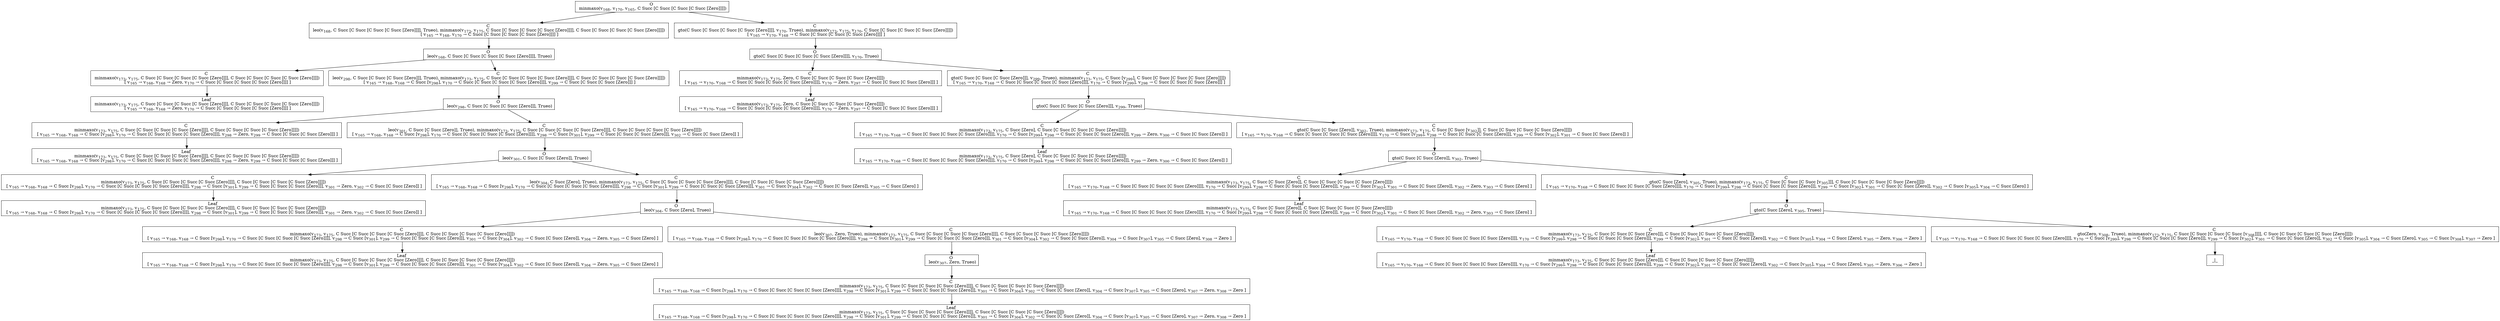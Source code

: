 digraph {
    graph [rankdir=TB
          ,bgcolor=transparent];
    node [shape=box
         ,fillcolor=white
         ,style=filled];
    0 [label=<O <BR/> minmaxo(v<SUB>168</SUB>, v<SUB>170</SUB>, v<SUB>165</SUB>, C Succ [C Succ [C Succ [C Succ [Zero]]]])>];
    1 [label=<C <BR/> leo(v<SUB>168</SUB>, C Succ [C Succ [C Succ [C Succ [Zero]]]], Trueo), minmaxo(v<SUB>173</SUB>, v<SUB>175</SUB>, C Succ [C Succ [C Succ [C Succ [Zero]]]], C Succ [C Succ [C Succ [C Succ [Zero]]]]) <BR/>  [ v<SUB>165</SUB> &rarr; v<SUB>168</SUB>, v<SUB>170</SUB> &rarr; C Succ [C Succ [C Succ [C Succ [Zero]]]] ] >];
    2 [label=<C <BR/> gto(C Succ [C Succ [C Succ [C Succ [Zero]]]], v<SUB>170</SUB>, Trueo), minmaxo(v<SUB>173</SUB>, v<SUB>175</SUB>, v<SUB>170</SUB>, C Succ [C Succ [C Succ [C Succ [Zero]]]]) <BR/>  [ v<SUB>165</SUB> &rarr; v<SUB>170</SUB>, v<SUB>168</SUB> &rarr; C Succ [C Succ [C Succ [C Succ [Zero]]]] ] >];
    3 [label=<O <BR/> leo(v<SUB>168</SUB>, C Succ [C Succ [C Succ [C Succ [Zero]]]], Trueo)>];
    4 [label=<C <BR/> minmaxo(v<SUB>173</SUB>, v<SUB>175</SUB>, C Succ [C Succ [C Succ [C Succ [Zero]]]], C Succ [C Succ [C Succ [C Succ [Zero]]]]) <BR/>  [ v<SUB>165</SUB> &rarr; v<SUB>168</SUB>, v<SUB>168</SUB> &rarr; Zero, v<SUB>170</SUB> &rarr; C Succ [C Succ [C Succ [C Succ [Zero]]]] ] >];
    5 [label=<C <BR/> leo(v<SUB>298</SUB>, C Succ [C Succ [C Succ [Zero]]], Trueo), minmaxo(v<SUB>173</SUB>, v<SUB>175</SUB>, C Succ [C Succ [C Succ [C Succ [Zero]]]], C Succ [C Succ [C Succ [C Succ [Zero]]]]) <BR/>  [ v<SUB>165</SUB> &rarr; v<SUB>168</SUB>, v<SUB>168</SUB> &rarr; C Succ [v<SUB>298</SUB>], v<SUB>170</SUB> &rarr; C Succ [C Succ [C Succ [C Succ [Zero]]]], v<SUB>299</SUB> &rarr; C Succ [C Succ [C Succ [Zero]]] ] >];
    6 [label=<Leaf <BR/> minmaxo(v<SUB>173</SUB>, v<SUB>175</SUB>, C Succ [C Succ [C Succ [C Succ [Zero]]]], C Succ [C Succ [C Succ [C Succ [Zero]]]]) <BR/>  [ v<SUB>165</SUB> &rarr; v<SUB>168</SUB>, v<SUB>168</SUB> &rarr; Zero, v<SUB>170</SUB> &rarr; C Succ [C Succ [C Succ [C Succ [Zero]]]] ] >];
    7 [label=<O <BR/> leo(v<SUB>298</SUB>, C Succ [C Succ [C Succ [Zero]]], Trueo)>];
    8 [label=<C <BR/> minmaxo(v<SUB>173</SUB>, v<SUB>175</SUB>, C Succ [C Succ [C Succ [C Succ [Zero]]]], C Succ [C Succ [C Succ [C Succ [Zero]]]]) <BR/>  [ v<SUB>165</SUB> &rarr; v<SUB>168</SUB>, v<SUB>168</SUB> &rarr; C Succ [v<SUB>298</SUB>], v<SUB>170</SUB> &rarr; C Succ [C Succ [C Succ [C Succ [Zero]]]], v<SUB>298</SUB> &rarr; Zero, v<SUB>299</SUB> &rarr; C Succ [C Succ [C Succ [Zero]]] ] >];
    9 [label=<C <BR/> leo(v<SUB>301</SUB>, C Succ [C Succ [Zero]], Trueo), minmaxo(v<SUB>173</SUB>, v<SUB>175</SUB>, C Succ [C Succ [C Succ [C Succ [Zero]]]], C Succ [C Succ [C Succ [C Succ [Zero]]]]) <BR/>  [ v<SUB>165</SUB> &rarr; v<SUB>168</SUB>, v<SUB>168</SUB> &rarr; C Succ [v<SUB>298</SUB>], v<SUB>170</SUB> &rarr; C Succ [C Succ [C Succ [C Succ [Zero]]]], v<SUB>298</SUB> &rarr; C Succ [v<SUB>301</SUB>], v<SUB>299</SUB> &rarr; C Succ [C Succ [C Succ [Zero]]], v<SUB>302</SUB> &rarr; C Succ [C Succ [Zero]] ] >];
    10 [label=<Leaf <BR/> minmaxo(v<SUB>173</SUB>, v<SUB>175</SUB>, C Succ [C Succ [C Succ [C Succ [Zero]]]], C Succ [C Succ [C Succ [C Succ [Zero]]]]) <BR/>  [ v<SUB>165</SUB> &rarr; v<SUB>168</SUB>, v<SUB>168</SUB> &rarr; C Succ [v<SUB>298</SUB>], v<SUB>170</SUB> &rarr; C Succ [C Succ [C Succ [C Succ [Zero]]]], v<SUB>298</SUB> &rarr; Zero, v<SUB>299</SUB> &rarr; C Succ [C Succ [C Succ [Zero]]] ] >];
    11 [label=<O <BR/> leo(v<SUB>301</SUB>, C Succ [C Succ [Zero]], Trueo)>];
    12 [label=<C <BR/> minmaxo(v<SUB>173</SUB>, v<SUB>175</SUB>, C Succ [C Succ [C Succ [C Succ [Zero]]]], C Succ [C Succ [C Succ [C Succ [Zero]]]]) <BR/>  [ v<SUB>165</SUB> &rarr; v<SUB>168</SUB>, v<SUB>168</SUB> &rarr; C Succ [v<SUB>298</SUB>], v<SUB>170</SUB> &rarr; C Succ [C Succ [C Succ [C Succ [Zero]]]], v<SUB>298</SUB> &rarr; C Succ [v<SUB>301</SUB>], v<SUB>299</SUB> &rarr; C Succ [C Succ [C Succ [Zero]]], v<SUB>301</SUB> &rarr; Zero, v<SUB>302</SUB> &rarr; C Succ [C Succ [Zero]] ] >];
    13 [label=<C <BR/> leo(v<SUB>304</SUB>, C Succ [Zero], Trueo), minmaxo(v<SUB>173</SUB>, v<SUB>175</SUB>, C Succ [C Succ [C Succ [C Succ [Zero]]]], C Succ [C Succ [C Succ [C Succ [Zero]]]]) <BR/>  [ v<SUB>165</SUB> &rarr; v<SUB>168</SUB>, v<SUB>168</SUB> &rarr; C Succ [v<SUB>298</SUB>], v<SUB>170</SUB> &rarr; C Succ [C Succ [C Succ [C Succ [Zero]]]], v<SUB>298</SUB> &rarr; C Succ [v<SUB>301</SUB>], v<SUB>299</SUB> &rarr; C Succ [C Succ [C Succ [Zero]]], v<SUB>301</SUB> &rarr; C Succ [v<SUB>304</SUB>], v<SUB>302</SUB> &rarr; C Succ [C Succ [Zero]], v<SUB>305</SUB> &rarr; C Succ [Zero] ] >];
    14 [label=<Leaf <BR/> minmaxo(v<SUB>173</SUB>, v<SUB>175</SUB>, C Succ [C Succ [C Succ [C Succ [Zero]]]], C Succ [C Succ [C Succ [C Succ [Zero]]]]) <BR/>  [ v<SUB>165</SUB> &rarr; v<SUB>168</SUB>, v<SUB>168</SUB> &rarr; C Succ [v<SUB>298</SUB>], v<SUB>170</SUB> &rarr; C Succ [C Succ [C Succ [C Succ [Zero]]]], v<SUB>298</SUB> &rarr; C Succ [v<SUB>301</SUB>], v<SUB>299</SUB> &rarr; C Succ [C Succ [C Succ [Zero]]], v<SUB>301</SUB> &rarr; Zero, v<SUB>302</SUB> &rarr; C Succ [C Succ [Zero]] ] >];
    15 [label=<O <BR/> leo(v<SUB>304</SUB>, C Succ [Zero], Trueo)>];
    16 [label=<C <BR/> minmaxo(v<SUB>173</SUB>, v<SUB>175</SUB>, C Succ [C Succ [C Succ [C Succ [Zero]]]], C Succ [C Succ [C Succ [C Succ [Zero]]]]) <BR/>  [ v<SUB>165</SUB> &rarr; v<SUB>168</SUB>, v<SUB>168</SUB> &rarr; C Succ [v<SUB>298</SUB>], v<SUB>170</SUB> &rarr; C Succ [C Succ [C Succ [C Succ [Zero]]]], v<SUB>298</SUB> &rarr; C Succ [v<SUB>301</SUB>], v<SUB>299</SUB> &rarr; C Succ [C Succ [C Succ [Zero]]], v<SUB>301</SUB> &rarr; C Succ [v<SUB>304</SUB>], v<SUB>302</SUB> &rarr; C Succ [C Succ [Zero]], v<SUB>304</SUB> &rarr; Zero, v<SUB>305</SUB> &rarr; C Succ [Zero] ] >];
    17 [label=<C <BR/> leo(v<SUB>307</SUB>, Zero, Trueo), minmaxo(v<SUB>173</SUB>, v<SUB>175</SUB>, C Succ [C Succ [C Succ [C Succ [Zero]]]], C Succ [C Succ [C Succ [C Succ [Zero]]]]) <BR/>  [ v<SUB>165</SUB> &rarr; v<SUB>168</SUB>, v<SUB>168</SUB> &rarr; C Succ [v<SUB>298</SUB>], v<SUB>170</SUB> &rarr; C Succ [C Succ [C Succ [C Succ [Zero]]]], v<SUB>298</SUB> &rarr; C Succ [v<SUB>301</SUB>], v<SUB>299</SUB> &rarr; C Succ [C Succ [C Succ [Zero]]], v<SUB>301</SUB> &rarr; C Succ [v<SUB>304</SUB>], v<SUB>302</SUB> &rarr; C Succ [C Succ [Zero]], v<SUB>304</SUB> &rarr; C Succ [v<SUB>307</SUB>], v<SUB>305</SUB> &rarr; C Succ [Zero], v<SUB>308</SUB> &rarr; Zero ] >];
    18 [label=<Leaf <BR/> minmaxo(v<SUB>173</SUB>, v<SUB>175</SUB>, C Succ [C Succ [C Succ [C Succ [Zero]]]], C Succ [C Succ [C Succ [C Succ [Zero]]]]) <BR/>  [ v<SUB>165</SUB> &rarr; v<SUB>168</SUB>, v<SUB>168</SUB> &rarr; C Succ [v<SUB>298</SUB>], v<SUB>170</SUB> &rarr; C Succ [C Succ [C Succ [C Succ [Zero]]]], v<SUB>298</SUB> &rarr; C Succ [v<SUB>301</SUB>], v<SUB>299</SUB> &rarr; C Succ [C Succ [C Succ [Zero]]], v<SUB>301</SUB> &rarr; C Succ [v<SUB>304</SUB>], v<SUB>302</SUB> &rarr; C Succ [C Succ [Zero]], v<SUB>304</SUB> &rarr; Zero, v<SUB>305</SUB> &rarr; C Succ [Zero] ] >];
    19 [label=<O <BR/> leo(v<SUB>307</SUB>, Zero, Trueo)>];
    20 [label=<C <BR/> minmaxo(v<SUB>173</SUB>, v<SUB>175</SUB>, C Succ [C Succ [C Succ [C Succ [Zero]]]], C Succ [C Succ [C Succ [C Succ [Zero]]]]) <BR/>  [ v<SUB>165</SUB> &rarr; v<SUB>168</SUB>, v<SUB>168</SUB> &rarr; C Succ [v<SUB>298</SUB>], v<SUB>170</SUB> &rarr; C Succ [C Succ [C Succ [C Succ [Zero]]]], v<SUB>298</SUB> &rarr; C Succ [v<SUB>301</SUB>], v<SUB>299</SUB> &rarr; C Succ [C Succ [C Succ [Zero]]], v<SUB>301</SUB> &rarr; C Succ [v<SUB>304</SUB>], v<SUB>302</SUB> &rarr; C Succ [C Succ [Zero]], v<SUB>304</SUB> &rarr; C Succ [v<SUB>307</SUB>], v<SUB>305</SUB> &rarr; C Succ [Zero], v<SUB>307</SUB> &rarr; Zero, v<SUB>308</SUB> &rarr; Zero ] >];
    21 [label=<Leaf <BR/> minmaxo(v<SUB>173</SUB>, v<SUB>175</SUB>, C Succ [C Succ [C Succ [C Succ [Zero]]]], C Succ [C Succ [C Succ [C Succ [Zero]]]]) <BR/>  [ v<SUB>165</SUB> &rarr; v<SUB>168</SUB>, v<SUB>168</SUB> &rarr; C Succ [v<SUB>298</SUB>], v<SUB>170</SUB> &rarr; C Succ [C Succ [C Succ [C Succ [Zero]]]], v<SUB>298</SUB> &rarr; C Succ [v<SUB>301</SUB>], v<SUB>299</SUB> &rarr; C Succ [C Succ [C Succ [Zero]]], v<SUB>301</SUB> &rarr; C Succ [v<SUB>304</SUB>], v<SUB>302</SUB> &rarr; C Succ [C Succ [Zero]], v<SUB>304</SUB> &rarr; C Succ [v<SUB>307</SUB>], v<SUB>305</SUB> &rarr; C Succ [Zero], v<SUB>307</SUB> &rarr; Zero, v<SUB>308</SUB> &rarr; Zero ] >];
    22 [label=<O <BR/> gto(C Succ [C Succ [C Succ [C Succ [Zero]]]], v<SUB>170</SUB>, Trueo)>];
    23 [label=<C <BR/> minmaxo(v<SUB>173</SUB>, v<SUB>175</SUB>, Zero, C Succ [C Succ [C Succ [C Succ [Zero]]]]) <BR/>  [ v<SUB>165</SUB> &rarr; v<SUB>170</SUB>, v<SUB>168</SUB> &rarr; C Succ [C Succ [C Succ [C Succ [Zero]]]], v<SUB>170</SUB> &rarr; Zero, v<SUB>297</SUB> &rarr; C Succ [C Succ [C Succ [Zero]]] ] >];
    24 [label=<C <BR/> gto(C Succ [C Succ [C Succ [Zero]]], v<SUB>299</SUB>, Trueo), minmaxo(v<SUB>173</SUB>, v<SUB>175</SUB>, C Succ [v<SUB>299</SUB>], C Succ [C Succ [C Succ [C Succ [Zero]]]]) <BR/>  [ v<SUB>165</SUB> &rarr; v<SUB>170</SUB>, v<SUB>168</SUB> &rarr; C Succ [C Succ [C Succ [C Succ [Zero]]]], v<SUB>170</SUB> &rarr; C Succ [v<SUB>299</SUB>], v<SUB>298</SUB> &rarr; C Succ [C Succ [C Succ [Zero]]] ] >];
    25 [label=<Leaf <BR/> minmaxo(v<SUB>173</SUB>, v<SUB>175</SUB>, Zero, C Succ [C Succ [C Succ [C Succ [Zero]]]]) <BR/>  [ v<SUB>165</SUB> &rarr; v<SUB>170</SUB>, v<SUB>168</SUB> &rarr; C Succ [C Succ [C Succ [C Succ [Zero]]]], v<SUB>170</SUB> &rarr; Zero, v<SUB>297</SUB> &rarr; C Succ [C Succ [C Succ [Zero]]] ] >];
    26 [label=<O <BR/> gto(C Succ [C Succ [C Succ [Zero]]], v<SUB>299</SUB>, Trueo)>];
    27 [label=<C <BR/> minmaxo(v<SUB>173</SUB>, v<SUB>175</SUB>, C Succ [Zero], C Succ [C Succ [C Succ [C Succ [Zero]]]]) <BR/>  [ v<SUB>165</SUB> &rarr; v<SUB>170</SUB>, v<SUB>168</SUB> &rarr; C Succ [C Succ [C Succ [C Succ [Zero]]]], v<SUB>170</SUB> &rarr; C Succ [v<SUB>299</SUB>], v<SUB>298</SUB> &rarr; C Succ [C Succ [C Succ [Zero]]], v<SUB>299</SUB> &rarr; Zero, v<SUB>300</SUB> &rarr; C Succ [C Succ [Zero]] ] >];
    28 [label=<C <BR/> gto(C Succ [C Succ [Zero]], v<SUB>302</SUB>, Trueo), minmaxo(v<SUB>173</SUB>, v<SUB>175</SUB>, C Succ [C Succ [v<SUB>302</SUB>]], C Succ [C Succ [C Succ [C Succ [Zero]]]]) <BR/>  [ v<SUB>165</SUB> &rarr; v<SUB>170</SUB>, v<SUB>168</SUB> &rarr; C Succ [C Succ [C Succ [C Succ [Zero]]]], v<SUB>170</SUB> &rarr; C Succ [v<SUB>299</SUB>], v<SUB>298</SUB> &rarr; C Succ [C Succ [C Succ [Zero]]], v<SUB>299</SUB> &rarr; C Succ [v<SUB>302</SUB>], v<SUB>301</SUB> &rarr; C Succ [C Succ [Zero]] ] >];
    29 [label=<Leaf <BR/> minmaxo(v<SUB>173</SUB>, v<SUB>175</SUB>, C Succ [Zero], C Succ [C Succ [C Succ [C Succ [Zero]]]]) <BR/>  [ v<SUB>165</SUB> &rarr; v<SUB>170</SUB>, v<SUB>168</SUB> &rarr; C Succ [C Succ [C Succ [C Succ [Zero]]]], v<SUB>170</SUB> &rarr; C Succ [v<SUB>299</SUB>], v<SUB>298</SUB> &rarr; C Succ [C Succ [C Succ [Zero]]], v<SUB>299</SUB> &rarr; Zero, v<SUB>300</SUB> &rarr; C Succ [C Succ [Zero]] ] >];
    30 [label=<O <BR/> gto(C Succ [C Succ [Zero]], v<SUB>302</SUB>, Trueo)>];
    31 [label=<C <BR/> minmaxo(v<SUB>173</SUB>, v<SUB>175</SUB>, C Succ [C Succ [Zero]], C Succ [C Succ [C Succ [C Succ [Zero]]]]) <BR/>  [ v<SUB>165</SUB> &rarr; v<SUB>170</SUB>, v<SUB>168</SUB> &rarr; C Succ [C Succ [C Succ [C Succ [Zero]]]], v<SUB>170</SUB> &rarr; C Succ [v<SUB>299</SUB>], v<SUB>298</SUB> &rarr; C Succ [C Succ [C Succ [Zero]]], v<SUB>299</SUB> &rarr; C Succ [v<SUB>302</SUB>], v<SUB>301</SUB> &rarr; C Succ [C Succ [Zero]], v<SUB>302</SUB> &rarr; Zero, v<SUB>303</SUB> &rarr; C Succ [Zero] ] >];
    32 [label=<C <BR/> gto(C Succ [Zero], v<SUB>305</SUB>, Trueo), minmaxo(v<SUB>173</SUB>, v<SUB>175</SUB>, C Succ [C Succ [C Succ [v<SUB>305</SUB>]]], C Succ [C Succ [C Succ [C Succ [Zero]]]]) <BR/>  [ v<SUB>165</SUB> &rarr; v<SUB>170</SUB>, v<SUB>168</SUB> &rarr; C Succ [C Succ [C Succ [C Succ [Zero]]]], v<SUB>170</SUB> &rarr; C Succ [v<SUB>299</SUB>], v<SUB>298</SUB> &rarr; C Succ [C Succ [C Succ [Zero]]], v<SUB>299</SUB> &rarr; C Succ [v<SUB>302</SUB>], v<SUB>301</SUB> &rarr; C Succ [C Succ [Zero]], v<SUB>302</SUB> &rarr; C Succ [v<SUB>305</SUB>], v<SUB>304</SUB> &rarr; C Succ [Zero] ] >];
    33 [label=<Leaf <BR/> minmaxo(v<SUB>173</SUB>, v<SUB>175</SUB>, C Succ [C Succ [Zero]], C Succ [C Succ [C Succ [C Succ [Zero]]]]) <BR/>  [ v<SUB>165</SUB> &rarr; v<SUB>170</SUB>, v<SUB>168</SUB> &rarr; C Succ [C Succ [C Succ [C Succ [Zero]]]], v<SUB>170</SUB> &rarr; C Succ [v<SUB>299</SUB>], v<SUB>298</SUB> &rarr; C Succ [C Succ [C Succ [Zero]]], v<SUB>299</SUB> &rarr; C Succ [v<SUB>302</SUB>], v<SUB>301</SUB> &rarr; C Succ [C Succ [Zero]], v<SUB>302</SUB> &rarr; Zero, v<SUB>303</SUB> &rarr; C Succ [Zero] ] >];
    34 [label=<O <BR/> gto(C Succ [Zero], v<SUB>305</SUB>, Trueo)>];
    35 [label=<C <BR/> minmaxo(v<SUB>173</SUB>, v<SUB>175</SUB>, C Succ [C Succ [C Succ [Zero]]], C Succ [C Succ [C Succ [C Succ [Zero]]]]) <BR/>  [ v<SUB>165</SUB> &rarr; v<SUB>170</SUB>, v<SUB>168</SUB> &rarr; C Succ [C Succ [C Succ [C Succ [Zero]]]], v<SUB>170</SUB> &rarr; C Succ [v<SUB>299</SUB>], v<SUB>298</SUB> &rarr; C Succ [C Succ [C Succ [Zero]]], v<SUB>299</SUB> &rarr; C Succ [v<SUB>302</SUB>], v<SUB>301</SUB> &rarr; C Succ [C Succ [Zero]], v<SUB>302</SUB> &rarr; C Succ [v<SUB>305</SUB>], v<SUB>304</SUB> &rarr; C Succ [Zero], v<SUB>305</SUB> &rarr; Zero, v<SUB>306</SUB> &rarr; Zero ] >];
    36 [label=<C <BR/> gto(Zero, v<SUB>308</SUB>, Trueo), minmaxo(v<SUB>173</SUB>, v<SUB>175</SUB>, C Succ [C Succ [C Succ [C Succ [v<SUB>308</SUB>]]]], C Succ [C Succ [C Succ [C Succ [Zero]]]]) <BR/>  [ v<SUB>165</SUB> &rarr; v<SUB>170</SUB>, v<SUB>168</SUB> &rarr; C Succ [C Succ [C Succ [C Succ [Zero]]]], v<SUB>170</SUB> &rarr; C Succ [v<SUB>299</SUB>], v<SUB>298</SUB> &rarr; C Succ [C Succ [C Succ [Zero]]], v<SUB>299</SUB> &rarr; C Succ [v<SUB>302</SUB>], v<SUB>301</SUB> &rarr; C Succ [C Succ [Zero]], v<SUB>302</SUB> &rarr; C Succ [v<SUB>305</SUB>], v<SUB>304</SUB> &rarr; C Succ [Zero], v<SUB>305</SUB> &rarr; C Succ [v<SUB>308</SUB>], v<SUB>307</SUB> &rarr; Zero ] >];
    37 [label=<Leaf <BR/> minmaxo(v<SUB>173</SUB>, v<SUB>175</SUB>, C Succ [C Succ [C Succ [Zero]]], C Succ [C Succ [C Succ [C Succ [Zero]]]]) <BR/>  [ v<SUB>165</SUB> &rarr; v<SUB>170</SUB>, v<SUB>168</SUB> &rarr; C Succ [C Succ [C Succ [C Succ [Zero]]]], v<SUB>170</SUB> &rarr; C Succ [v<SUB>299</SUB>], v<SUB>298</SUB> &rarr; C Succ [C Succ [C Succ [Zero]]], v<SUB>299</SUB> &rarr; C Succ [v<SUB>302</SUB>], v<SUB>301</SUB> &rarr; C Succ [C Succ [Zero]], v<SUB>302</SUB> &rarr; C Succ [v<SUB>305</SUB>], v<SUB>304</SUB> &rarr; C Succ [Zero], v<SUB>305</SUB> &rarr; Zero, v<SUB>306</SUB> &rarr; Zero ] >];
    38 [label=<_|_>];
    0 -> 1 [label=""];
    0 -> 2 [label=""];
    1 -> 3 [label=""];
    2 -> 22 [label=""];
    3 -> 4 [label=""];
    3 -> 5 [label=""];
    4 -> 6 [label=""];
    5 -> 7 [label=""];
    7 -> 8 [label=""];
    7 -> 9 [label=""];
    8 -> 10 [label=""];
    9 -> 11 [label=""];
    11 -> 12 [label=""];
    11 -> 13 [label=""];
    12 -> 14 [label=""];
    13 -> 15 [label=""];
    15 -> 16 [label=""];
    15 -> 17 [label=""];
    16 -> 18 [label=""];
    17 -> 19 [label=""];
    19 -> 20 [label=""];
    20 -> 21 [label=""];
    22 -> 23 [label=""];
    22 -> 24 [label=""];
    23 -> 25 [label=""];
    24 -> 26 [label=""];
    26 -> 27 [label=""];
    26 -> 28 [label=""];
    27 -> 29 [label=""];
    28 -> 30 [label=""];
    30 -> 31 [label=""];
    30 -> 32 [label=""];
    31 -> 33 [label=""];
    32 -> 34 [label=""];
    34 -> 35 [label=""];
    34 -> 36 [label=""];
    35 -> 37 [label=""];
    36 -> 38 [label=""];
}